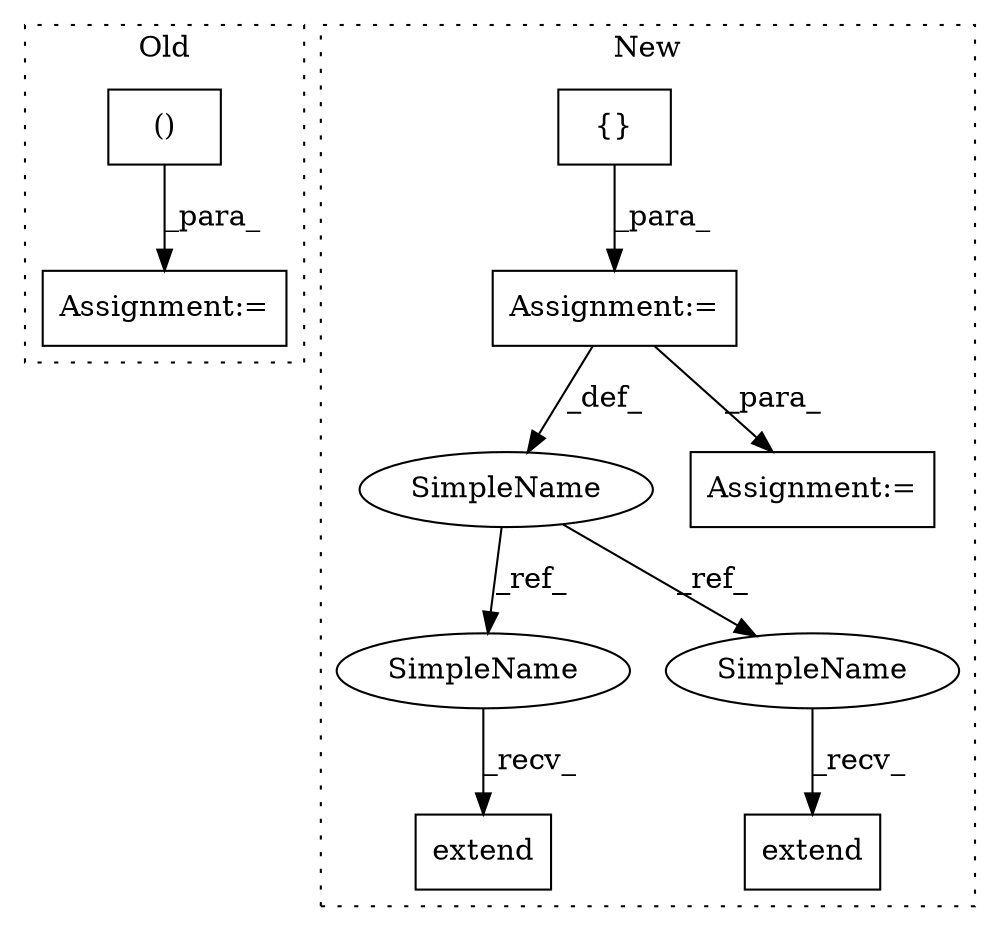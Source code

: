 digraph G {
subgraph cluster0 {
1 [label="()" a="106" s="1047" l="34" shape="box"];
4 [label="Assignment:=" a="7" s="1122" l="1" shape="box"];
label = "Old";
style="dotted";
}
subgraph cluster1 {
2 [label="extend" a="32" s="2344,2358" l="7,1" shape="box"];
3 [label="Assignment:=" a="7" s="2266" l="1" shape="box"];
5 [label="{}" a="4" s="2276" l="2" shape="box"];
6 [label="SimpleName" a="42" s="2261" l="5" shape="ellipse"];
7 [label="extend" a="32" s="2290,2304" l="7,1" shape="box"];
8 [label="Assignment:=" a="7" s="2370" l="1" shape="box"];
9 [label="SimpleName" a="42" s="2284" l="5" shape="ellipse"];
10 [label="SimpleName" a="42" s="2338" l="5" shape="ellipse"];
label = "New";
style="dotted";
}
1 -> 4 [label="_para_"];
3 -> 6 [label="_def_"];
3 -> 8 [label="_para_"];
5 -> 3 [label="_para_"];
6 -> 9 [label="_ref_"];
6 -> 10 [label="_ref_"];
9 -> 7 [label="_recv_"];
10 -> 2 [label="_recv_"];
}
